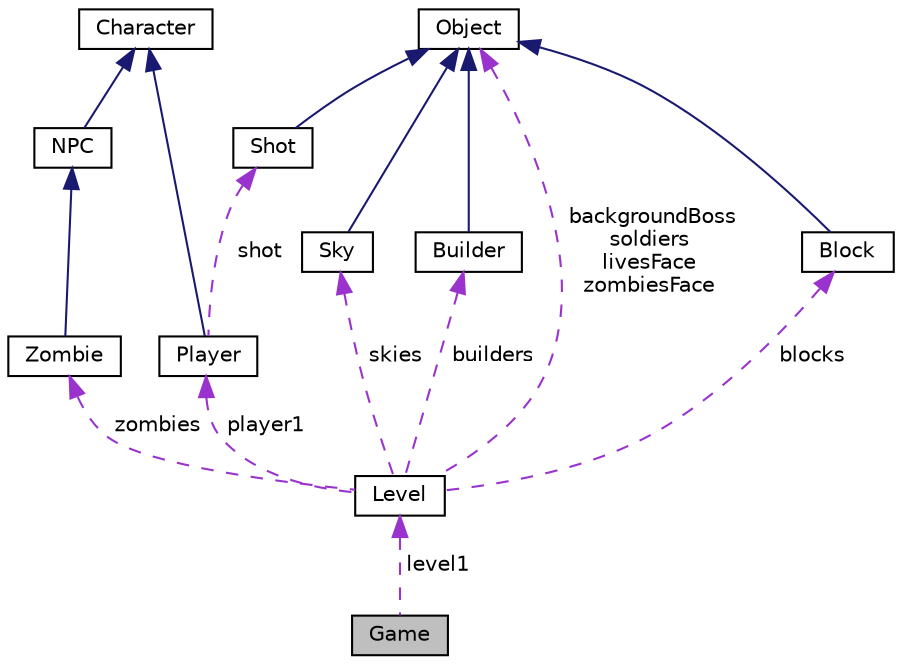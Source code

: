 digraph "Game"
{
  edge [fontname="Helvetica",fontsize="10",labelfontname="Helvetica",labelfontsize="10"];
  node [fontname="Helvetica",fontsize="10",shape=record];
  Node1 [label="Game",height=0.2,width=0.4,color="black", fillcolor="grey75", style="filled" fontcolor="black"];
  Node2 -> Node1 [dir="back",color="darkorchid3",fontsize="10",style="dashed",label=" level1" ,fontname="Helvetica"];
  Node2 [label="Level",height=0.2,width=0.4,color="black", fillcolor="white", style="filled",URL="$class_level.html",tooltip="Class of the levels."];
  Node3 -> Node2 [dir="back",color="darkorchid3",fontsize="10",style="dashed",label=" zombies" ,fontname="Helvetica"];
  Node3 [label="Zombie",height=0.2,width=0.4,color="black", fillcolor="white", style="filled",URL="$class_zombie.html",tooltip="Class of the main enemy&#39;s, Zombies."];
  Node4 -> Node3 [dir="back",color="midnightblue",fontsize="10",style="solid",fontname="Helvetica"];
  Node4 [label="NPC",height=0.2,width=0.4,color="black", fillcolor="white", style="filled",URL="$class_n_p_c.html",tooltip="Class of the non-players character."];
  Node5 -> Node4 [dir="back",color="midnightblue",fontsize="10",style="solid",fontname="Helvetica"];
  Node5 [label="Character",height=0.2,width=0.4,color="black", fillcolor="white", style="filled",URL="$class_character.html",tooltip="Class of characters."];
  Node6 -> Node2 [dir="back",color="darkorchid3",fontsize="10",style="dashed",label=" blocks" ,fontname="Helvetica"];
  Node6 [label="Block",height=0.2,width=0.4,color="black", fillcolor="white", style="filled",URL="$class_block.html",tooltip="Class of blocks."];
  Node7 -> Node6 [dir="back",color="midnightblue",fontsize="10",style="solid",fontname="Helvetica"];
  Node7 [label="Object",height=0.2,width=0.4,color="black", fillcolor="white", style="filled",URL="$class_object.html",tooltip="Class of all objects."];
  Node8 -> Node2 [dir="back",color="darkorchid3",fontsize="10",style="dashed",label=" skies" ,fontname="Helvetica"];
  Node8 [label="Sky",height=0.2,width=0.4,color="black", fillcolor="white", style="filled",URL="$class_sky.html",tooltip="Class of the builders."];
  Node7 -> Node8 [dir="back",color="midnightblue",fontsize="10",style="solid",fontname="Helvetica"];
  Node9 -> Node2 [dir="back",color="darkorchid3",fontsize="10",style="dashed",label=" player1" ,fontname="Helvetica"];
  Node9 [label="Player",height=0.2,width=0.4,color="black", fillcolor="white", style="filled",URL="$class_player.html",tooltip="Class of the players."];
  Node5 -> Node9 [dir="back",color="midnightblue",fontsize="10",style="solid",fontname="Helvetica"];
  Node10 -> Node9 [dir="back",color="darkorchid3",fontsize="10",style="dashed",label=" shot" ,fontname="Helvetica"];
  Node10 [label="Shot",height=0.2,width=0.4,color="black", fillcolor="white", style="filled",URL="$class_shot.html",tooltip="Class of the shot."];
  Node7 -> Node10 [dir="back",color="midnightblue",fontsize="10",style="solid",fontname="Helvetica"];
  Node7 -> Node2 [dir="back",color="darkorchid3",fontsize="10",style="dashed",label=" backgroundBoss\nsoldiers\nlivesFace\nzombiesFace" ,fontname="Helvetica"];
  Node11 -> Node2 [dir="back",color="darkorchid3",fontsize="10",style="dashed",label=" builders" ,fontname="Helvetica"];
  Node11 [label="Builder",height=0.2,width=0.4,color="black", fillcolor="white", style="filled",URL="$class_builder.html",tooltip="Class of the builders."];
  Node7 -> Node11 [dir="back",color="midnightblue",fontsize="10",style="solid",fontname="Helvetica"];
}
